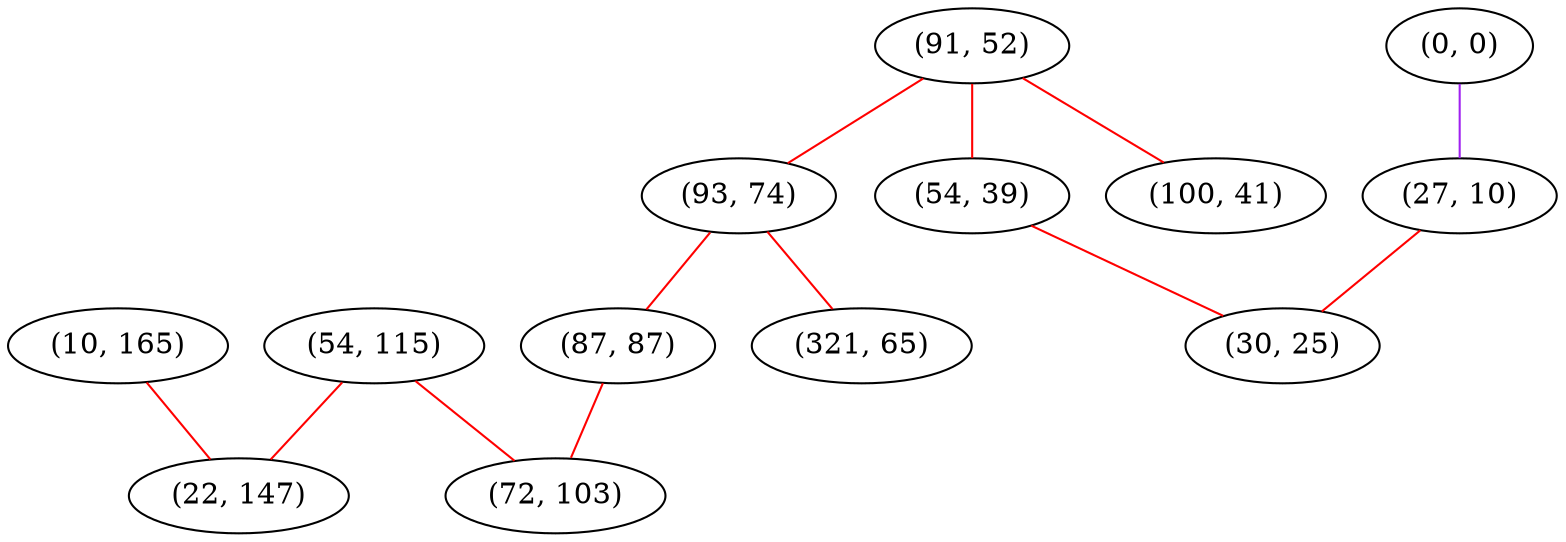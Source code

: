graph "" {
"(54, 115)";
"(10, 165)";
"(0, 0)";
"(91, 52)";
"(93, 74)";
"(87, 87)";
"(22, 147)";
"(27, 10)";
"(54, 39)";
"(72, 103)";
"(100, 41)";
"(30, 25)";
"(321, 65)";
"(54, 115)" -- "(22, 147)"  [color=red, key=0, weight=1];
"(54, 115)" -- "(72, 103)"  [color=red, key=0, weight=1];
"(10, 165)" -- "(22, 147)"  [color=red, key=0, weight=1];
"(0, 0)" -- "(27, 10)"  [color=purple, key=0, weight=4];
"(91, 52)" -- "(54, 39)"  [color=red, key=0, weight=1];
"(91, 52)" -- "(100, 41)"  [color=red, key=0, weight=1];
"(91, 52)" -- "(93, 74)"  [color=red, key=0, weight=1];
"(93, 74)" -- "(87, 87)"  [color=red, key=0, weight=1];
"(93, 74)" -- "(321, 65)"  [color=red, key=0, weight=1];
"(87, 87)" -- "(72, 103)"  [color=red, key=0, weight=1];
"(27, 10)" -- "(30, 25)"  [color=red, key=0, weight=1];
"(54, 39)" -- "(30, 25)"  [color=red, key=0, weight=1];
}
